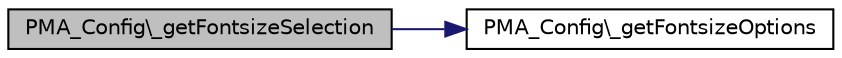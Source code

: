 digraph G
{
  edge [fontname="Helvetica",fontsize="10",labelfontname="Helvetica",labelfontsize="10"];
  node [fontname="Helvetica",fontsize="10",shape=record];
  rankdir="LR";
  Node1 [label="PMA_Config\\_getFontsizeSelection",height=0.2,width=0.4,color="black", fillcolor="grey75", style="filled" fontcolor="black"];
  Node1 -> Node2 [color="midnightblue",fontsize="10",style="solid",fontname="Helvetica"];
  Node2 [label="PMA_Config\\_getFontsizeOptions",height=0.2,width=0.4,color="black", fillcolor="white", style="filled",URL="$classPMA__Config.html#a14f25f2984de68d7f28413affee2877d",tooltip="returns options for font size selection"];
}
